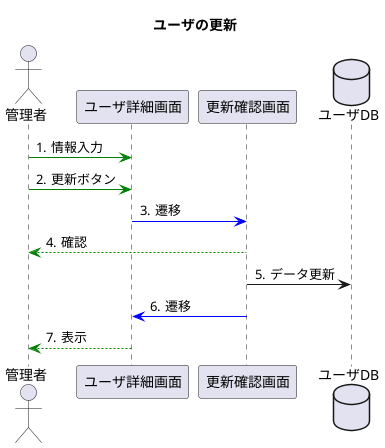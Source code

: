 @startuml
title ユーザの更新

autonumber "#."

actor 管理者
participant ユーザ詳細画面
participant 更新確認画面
database ユーザDB


管理者 -[#green]> ユーザ詳細画面:情報入力
管理者 -[#green]> ユーザ詳細画面:更新ボタン
ユーザ詳細画面 -[#blue]> 更新確認画面:遷移
更新確認画面 --[#green]> 管理者:確認
更新確認画面 -> ユーザDB:データ更新
更新確認画面 -[#blue]> ユーザ詳細画面:遷移
ユーザ詳細画面 --[#green]> 管理者:表示
@enduml